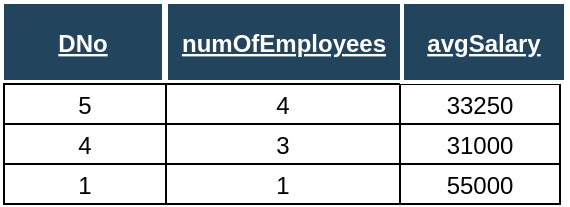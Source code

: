 <mxfile version="12.2.2" type="device" pages="1"><diagram name="Page-1" id="8378b5f6-a2b2-b727-a746-972ab9d02e00"><mxGraphModel dx="932" dy="590" grid="1" gridSize="10" guides="1" tooltips="1" connect="0" arrows="1" fold="1" page="1" pageScale="1.5" pageWidth="1169" pageHeight="827" background="#ffffff" math="0" shadow="0"><root><mxCell id="0"/><mxCell id="1" parent="0"/><mxCell id="3HP0cJIl2MkH366SUQqJ-56" value="numOfEmployees" style="fillColor=#23445D;strokeColor=#FFFFFF;strokeWidth=2;fontColor=#FFFFFF;fontStyle=5" parent="1" vertex="1"><mxGeometry x="92" y="59" width="118" height="40" as="geometry"/></mxCell><mxCell id="3HP0cJIl2MkH366SUQqJ-58" value="DNo" style="fillColor=#23445D;strokeColor=#FFFFFF;strokeWidth=2;fontColor=#FFFFFF;fontStyle=5" parent="1" vertex="1"><mxGeometry x="10" y="59" width="81" height="40" as="geometry"/></mxCell><mxCell id="3HP0cJIl2MkH366SUQqJ-59" value="4" style="fillColor=none;" parent="1" vertex="1"><mxGeometry x="92" y="100" width="117" height="20" as="geometry"/></mxCell><mxCell id="3HP0cJIl2MkH366SUQqJ-60" value="5" style="fillColor=none;" parent="1" vertex="1"><mxGeometry x="11" y="100" width="81" height="20" as="geometry"/></mxCell><mxCell id="3HP0cJIl2MkH366SUQqJ-61" value="33250" style="fillColor=none;" parent="1" vertex="1"><mxGeometry x="209.0" y="100" width="80" height="20" as="geometry"/></mxCell><mxCell id="3HP0cJIl2MkH366SUQqJ-62" value="avgSalary" style="fillColor=#23445D;strokeColor=#FFFFFF;strokeWidth=2;fontColor=#FFFFFF;fontStyle=5" parent="1" vertex="1"><mxGeometry x="210" y="59" width="82" height="40" as="geometry"/></mxCell><mxCell id="3HP0cJIl2MkH366SUQqJ-65" value="3" style="fillColor=none;" parent="1" vertex="1"><mxGeometry x="92" y="120" width="117" height="20" as="geometry"/></mxCell><mxCell id="3HP0cJIl2MkH366SUQqJ-66" value="4" style="fillColor=none;" parent="1" vertex="1"><mxGeometry x="11" y="120" width="81" height="20" as="geometry"/></mxCell><mxCell id="3HP0cJIl2MkH366SUQqJ-67" value="31000" style="fillColor=none;" parent="1" vertex="1"><mxGeometry x="209.0" y="120" width="80" height="20" as="geometry"/></mxCell><mxCell id="3HP0cJIl2MkH366SUQqJ-69" value="1" style="fillColor=none;" parent="1" vertex="1"><mxGeometry x="92" y="140" width="117" height="20" as="geometry"/></mxCell><mxCell id="3HP0cJIl2MkH366SUQqJ-70" value="1" style="fillColor=none;" parent="1" vertex="1"><mxGeometry x="11" y="140" width="81" height="20" as="geometry"/></mxCell><mxCell id="3HP0cJIl2MkH366SUQqJ-71" value="55000" style="fillColor=none;" parent="1" vertex="1"><mxGeometry x="209.0" y="140" width="80" height="20" as="geometry"/></mxCell></root></mxGraphModel></diagram></mxfile>